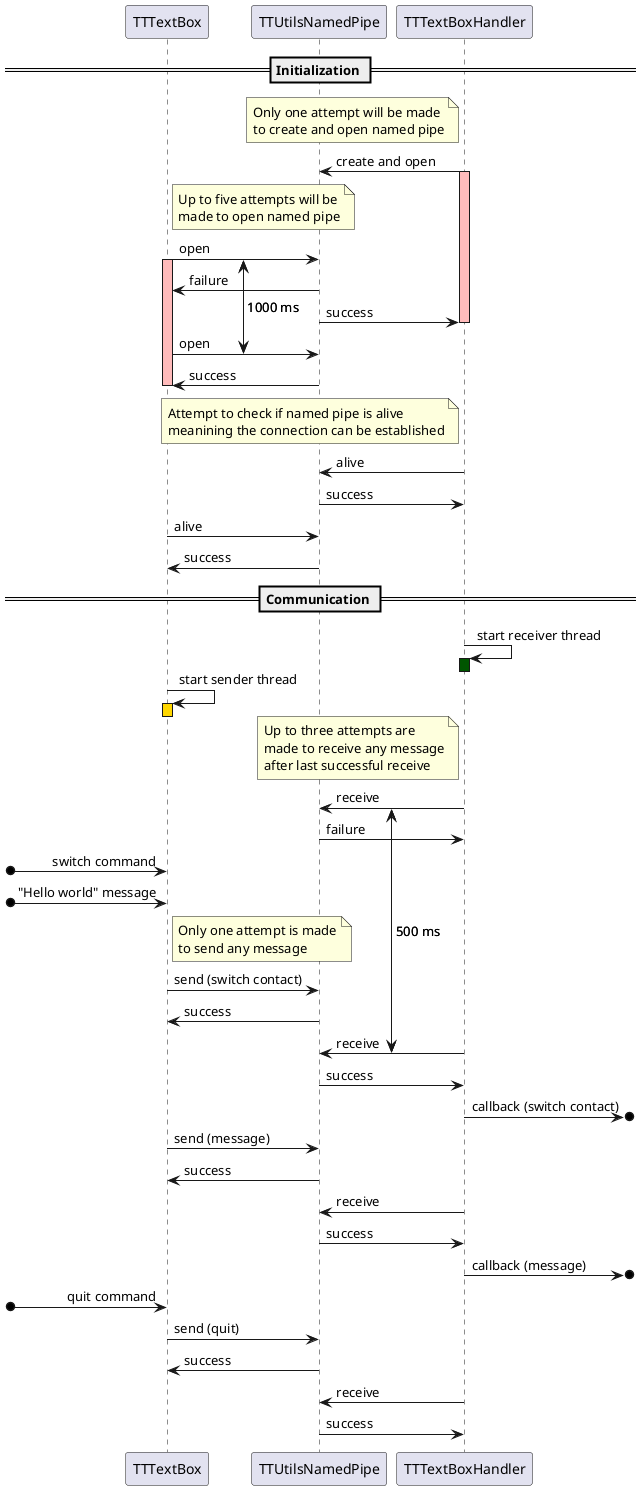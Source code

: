@startuml
!pragma teoz true

participant "TTTextBox" as TTTextBox
participant "TTUtilsNamedPipe" as TTUtilsNamedPipe
participant "TTTextBoxHandler" as TTTextBoxHandler

== Initialization ==
note left of TTTextBoxHandler
Only one attempt will be made
to create and open named pipe
end note
TTTextBoxHandler -> TTUtilsNamedPipe : create and open
activate TTTextBoxHandler #FFBBBB
note right of TTTextBox
Up to five attempts will be
made to open named pipe
end note
{first_open} TTTextBox -> TTUtilsNamedPipe : open
activate TTTextBox #FFBBBB
TTUtilsNamedPipe -> TTTextBox : failure
TTUtilsNamedPipe -> TTTextBoxHandler : success
deactivate TTTextBoxHandler
{second_open} TTTextBox -> TTUtilsNamedPipe : open
{first_open} <-> {second_open} : 1000 ms
TTUtilsNamedPipe -> TTTextBox : success
deactivate TTTextBox
note left of TTTextBoxHandler
Attempt to check if named pipe is alive
meanining the connection can be established
end note
TTTextBoxHandler -> TTUtilsNamedPipe : alive
TTUtilsNamedPipe -> TTTextBoxHandler : success
TTTextBox -> TTUtilsNamedPipe : alive
TTUtilsNamedPipe -> TTTextBox : success

== Communication ==
TTTextBoxHandler -> TTTextBoxHandler : start receiver thread
activate TTTextBoxHandler #005500
deactivate TTTextBoxHandler
TTTextBox -> TTTextBox : start sender thread
activate TTTextBox #gold
deactivate TTTextBox
note left of TTTextBoxHandler
Up to three attempts are
made to receive any message
after last successful receive
end note
{first_receive} TTTextBoxHandler -> TTUtilsNamedPipe : receive
TTUtilsNamedPipe -> TTTextBoxHandler : failure
[o-> TTTextBox : switch command
[o-> TTTextBox : "Hello world" message
note right of TTTextBox
Only one attempt is made
to send any message
end note
TTTextBox -> TTUtilsNamedPipe : send (switch contact)
TTUtilsNamedPipe -> TTTextBox : success
{second_receive} TTTextBoxHandler -> TTUtilsNamedPipe : receive
{first_receive} <-> {second_receive} : 500 ms
TTUtilsNamedPipe -> TTTextBoxHandler : success
TTTextBoxHandler ->o] : callback (switch contact)
TTTextBox -> TTUtilsNamedPipe : send (message)
TTUtilsNamedPipe -> TTTextBox : success
TTTextBoxHandler -> TTUtilsNamedPipe : receive
TTUtilsNamedPipe -> TTTextBoxHandler : success
TTTextBoxHandler ->o] : callback (message)
[o-> TTTextBox : quit command
TTTextBox -> TTUtilsNamedPipe : send (quit)
TTUtilsNamedPipe -> TTTextBox : success
TTTextBoxHandler -> TTUtilsNamedPipe : receive
TTUtilsNamedPipe -> TTTextBoxHandler : success

@enduml
